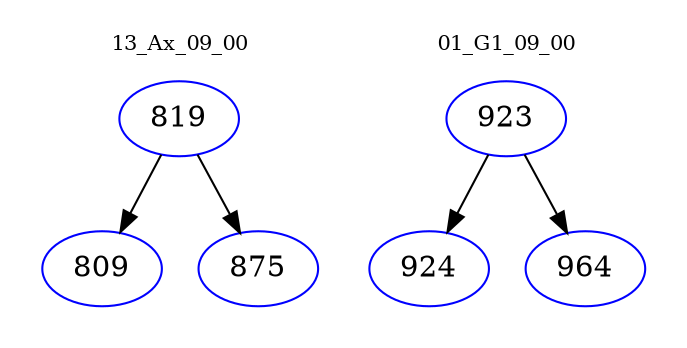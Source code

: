 digraph{
subgraph cluster_0 {
color = white
label = "13_Ax_09_00";
fontsize=10;
T0_819 [label="819", color="blue"]
T0_819 -> T0_809 [color="black"]
T0_809 [label="809", color="blue"]
T0_819 -> T0_875 [color="black"]
T0_875 [label="875", color="blue"]
}
subgraph cluster_1 {
color = white
label = "01_G1_09_00";
fontsize=10;
T1_923 [label="923", color="blue"]
T1_923 -> T1_924 [color="black"]
T1_924 [label="924", color="blue"]
T1_923 -> T1_964 [color="black"]
T1_964 [label="964", color="blue"]
}
}
